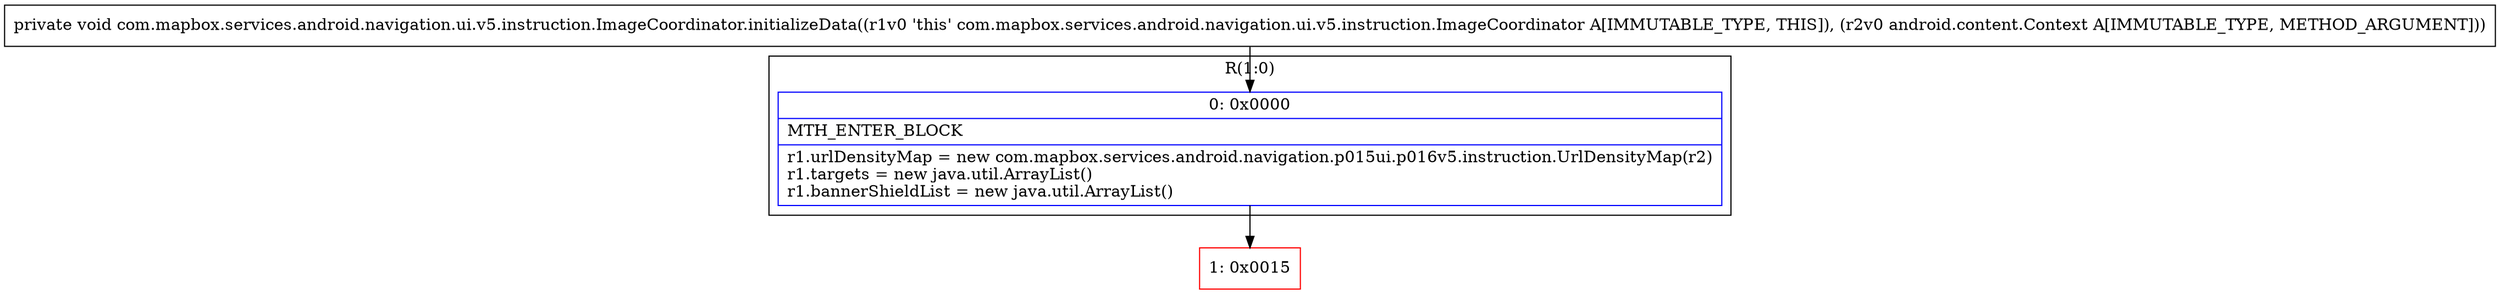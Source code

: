 digraph "CFG forcom.mapbox.services.android.navigation.ui.v5.instruction.ImageCoordinator.initializeData(Landroid\/content\/Context;)V" {
subgraph cluster_Region_1049051512 {
label = "R(1:0)";
node [shape=record,color=blue];
Node_0 [shape=record,label="{0\:\ 0x0000|MTH_ENTER_BLOCK\l|r1.urlDensityMap = new com.mapbox.services.android.navigation.p015ui.p016v5.instruction.UrlDensityMap(r2)\lr1.targets = new java.util.ArrayList()\lr1.bannerShieldList = new java.util.ArrayList()\l}"];
}
Node_1 [shape=record,color=red,label="{1\:\ 0x0015}"];
MethodNode[shape=record,label="{private void com.mapbox.services.android.navigation.ui.v5.instruction.ImageCoordinator.initializeData((r1v0 'this' com.mapbox.services.android.navigation.ui.v5.instruction.ImageCoordinator A[IMMUTABLE_TYPE, THIS]), (r2v0 android.content.Context A[IMMUTABLE_TYPE, METHOD_ARGUMENT])) }"];
MethodNode -> Node_0;
Node_0 -> Node_1;
}


